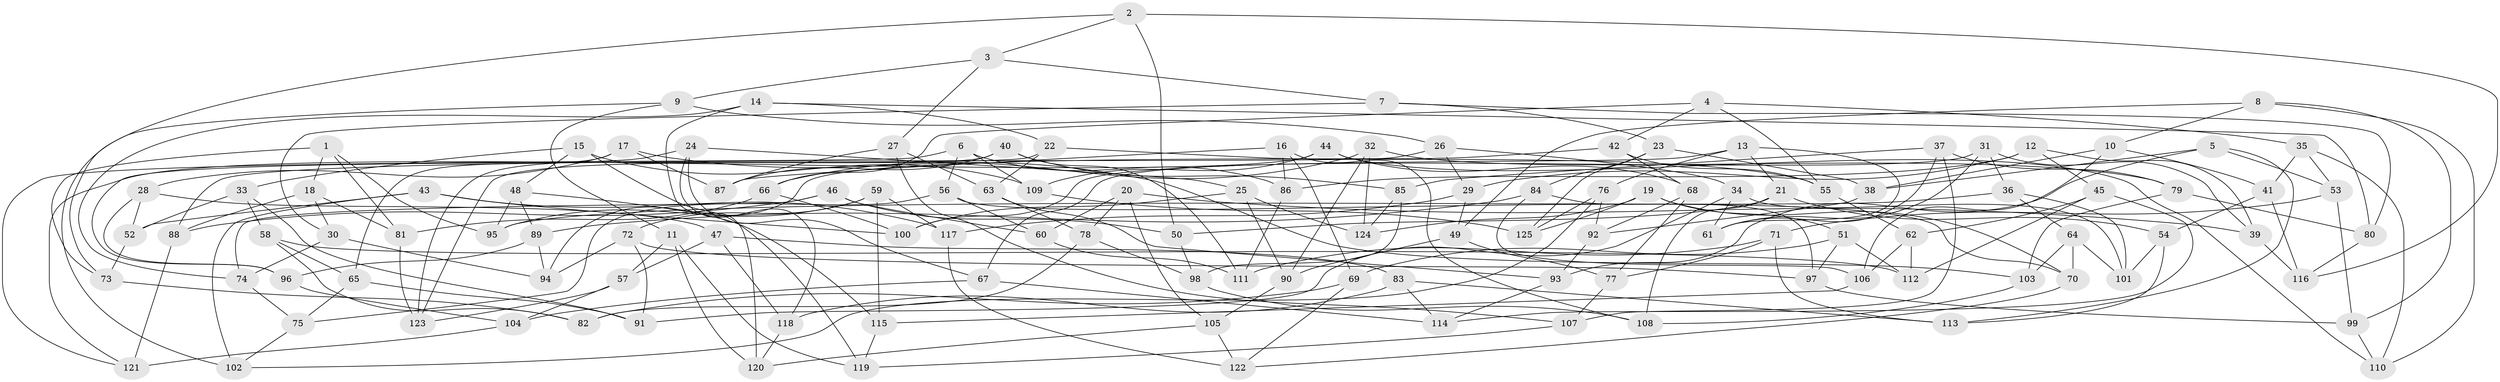 // coarse degree distribution, {5: 0.06896551724137931, 6: 0.367816091954023, 4: 0.5402298850574713, 3: 0.022988505747126436}
// Generated by graph-tools (version 1.1) at 2025/52/02/27/25 19:52:29]
// undirected, 125 vertices, 250 edges
graph export_dot {
graph [start="1"]
  node [color=gray90,style=filled];
  1;
  2;
  3;
  4;
  5;
  6;
  7;
  8;
  9;
  10;
  11;
  12;
  13;
  14;
  15;
  16;
  17;
  18;
  19;
  20;
  21;
  22;
  23;
  24;
  25;
  26;
  27;
  28;
  29;
  30;
  31;
  32;
  33;
  34;
  35;
  36;
  37;
  38;
  39;
  40;
  41;
  42;
  43;
  44;
  45;
  46;
  47;
  48;
  49;
  50;
  51;
  52;
  53;
  54;
  55;
  56;
  57;
  58;
  59;
  60;
  61;
  62;
  63;
  64;
  65;
  66;
  67;
  68;
  69;
  70;
  71;
  72;
  73;
  74;
  75;
  76;
  77;
  78;
  79;
  80;
  81;
  82;
  83;
  84;
  85;
  86;
  87;
  88;
  89;
  90;
  91;
  92;
  93;
  94;
  95;
  96;
  97;
  98;
  99;
  100;
  101;
  102;
  103;
  104;
  105;
  106;
  107;
  108;
  109;
  110;
  111;
  112;
  113;
  114;
  115;
  116;
  117;
  118;
  119;
  120;
  121;
  122;
  123;
  124;
  125;
  1 -- 95;
  1 -- 18;
  1 -- 81;
  1 -- 73;
  2 -- 3;
  2 -- 116;
  2 -- 73;
  2 -- 50;
  3 -- 7;
  3 -- 9;
  3 -- 27;
  4 -- 42;
  4 -- 35;
  4 -- 66;
  4 -- 55;
  5 -- 38;
  5 -- 113;
  5 -- 93;
  5 -- 53;
  6 -- 56;
  6 -- 121;
  6 -- 109;
  6 -- 86;
  7 -- 80;
  7 -- 30;
  7 -- 23;
  8 -- 110;
  8 -- 99;
  8 -- 10;
  8 -- 49;
  9 -- 102;
  9 -- 26;
  9 -- 11;
  10 -- 38;
  10 -- 106;
  10 -- 41;
  11 -- 119;
  11 -- 120;
  11 -- 57;
  12 -- 86;
  12 -- 45;
  12 -- 29;
  12 -- 39;
  13 -- 76;
  13 -- 21;
  13 -- 100;
  13 -- 61;
  14 -- 80;
  14 -- 22;
  14 -- 74;
  14 -- 120;
  15 -- 119;
  15 -- 109;
  15 -- 33;
  15 -- 48;
  16 -- 86;
  16 -- 108;
  16 -- 87;
  16 -- 69;
  17 -- 103;
  17 -- 65;
  17 -- 28;
  17 -- 87;
  18 -- 30;
  18 -- 88;
  18 -- 81;
  19 -- 51;
  19 -- 125;
  19 -- 124;
  19 -- 70;
  20 -- 105;
  20 -- 78;
  20 -- 60;
  20 -- 39;
  21 -- 50;
  21 -- 54;
  21 -- 108;
  22 -- 55;
  22 -- 63;
  22 -- 96;
  23 -- 38;
  23 -- 84;
  23 -- 125;
  24 -- 25;
  24 -- 67;
  24 -- 123;
  24 -- 118;
  25 -- 124;
  25 -- 100;
  25 -- 90;
  26 -- 88;
  26 -- 29;
  26 -- 34;
  27 -- 107;
  27 -- 87;
  27 -- 63;
  28 -- 47;
  28 -- 96;
  28 -- 52;
  29 -- 117;
  29 -- 49;
  30 -- 74;
  30 -- 94;
  31 -- 36;
  31 -- 67;
  31 -- 61;
  31 -- 39;
  32 -- 90;
  32 -- 66;
  32 -- 79;
  32 -- 124;
  33 -- 58;
  33 -- 52;
  33 -- 91;
  34 -- 101;
  34 -- 91;
  34 -- 61;
  35 -- 110;
  35 -- 41;
  35 -- 53;
  36 -- 101;
  36 -- 95;
  36 -- 64;
  37 -- 61;
  37 -- 107;
  37 -- 79;
  37 -- 85;
  38 -- 92;
  39 -- 116;
  40 -- 85;
  40 -- 87;
  40 -- 123;
  40 -- 111;
  41 -- 54;
  41 -- 116;
  42 -- 68;
  42 -- 94;
  42 -- 55;
  43 -- 100;
  43 -- 52;
  43 -- 117;
  43 -- 102;
  44 -- 110;
  44 -- 109;
  44 -- 68;
  44 -- 121;
  45 -- 112;
  45 -- 114;
  45 -- 62;
  46 -- 88;
  46 -- 50;
  46 -- 74;
  46 -- 60;
  47 -- 83;
  47 -- 118;
  47 -- 57;
  48 -- 95;
  48 -- 115;
  48 -- 89;
  49 -- 77;
  49 -- 90;
  50 -- 98;
  51 -- 97;
  51 -- 69;
  51 -- 112;
  52 -- 73;
  53 -- 99;
  53 -- 71;
  54 -- 101;
  54 -- 113;
  55 -- 62;
  56 -- 60;
  56 -- 75;
  56 -- 70;
  57 -- 123;
  57 -- 104;
  58 -- 82;
  58 -- 112;
  58 -- 65;
  59 -- 95;
  59 -- 115;
  59 -- 72;
  59 -- 117;
  60 -- 111;
  62 -- 112;
  62 -- 106;
  63 -- 93;
  63 -- 78;
  64 -- 103;
  64 -- 101;
  64 -- 70;
  65 -- 75;
  65 -- 91;
  66 -- 100;
  66 -- 81;
  67 -- 114;
  67 -- 104;
  68 -- 92;
  68 -- 77;
  69 -- 82;
  69 -- 122;
  70 -- 122;
  71 -- 113;
  71 -- 77;
  71 -- 111;
  72 -- 94;
  72 -- 97;
  72 -- 91;
  73 -- 82;
  74 -- 75;
  75 -- 102;
  76 -- 125;
  76 -- 102;
  76 -- 92;
  77 -- 107;
  78 -- 98;
  78 -- 82;
  79 -- 103;
  79 -- 80;
  80 -- 116;
  81 -- 123;
  83 -- 113;
  83 -- 114;
  83 -- 118;
  84 -- 106;
  84 -- 97;
  84 -- 89;
  85 -- 98;
  85 -- 124;
  86 -- 111;
  88 -- 121;
  89 -- 96;
  89 -- 94;
  90 -- 105;
  92 -- 93;
  93 -- 114;
  96 -- 104;
  97 -- 99;
  98 -- 108;
  99 -- 110;
  103 -- 108;
  104 -- 121;
  105 -- 120;
  105 -- 122;
  106 -- 115;
  107 -- 119;
  109 -- 125;
  115 -- 119;
  117 -- 122;
  118 -- 120;
}
